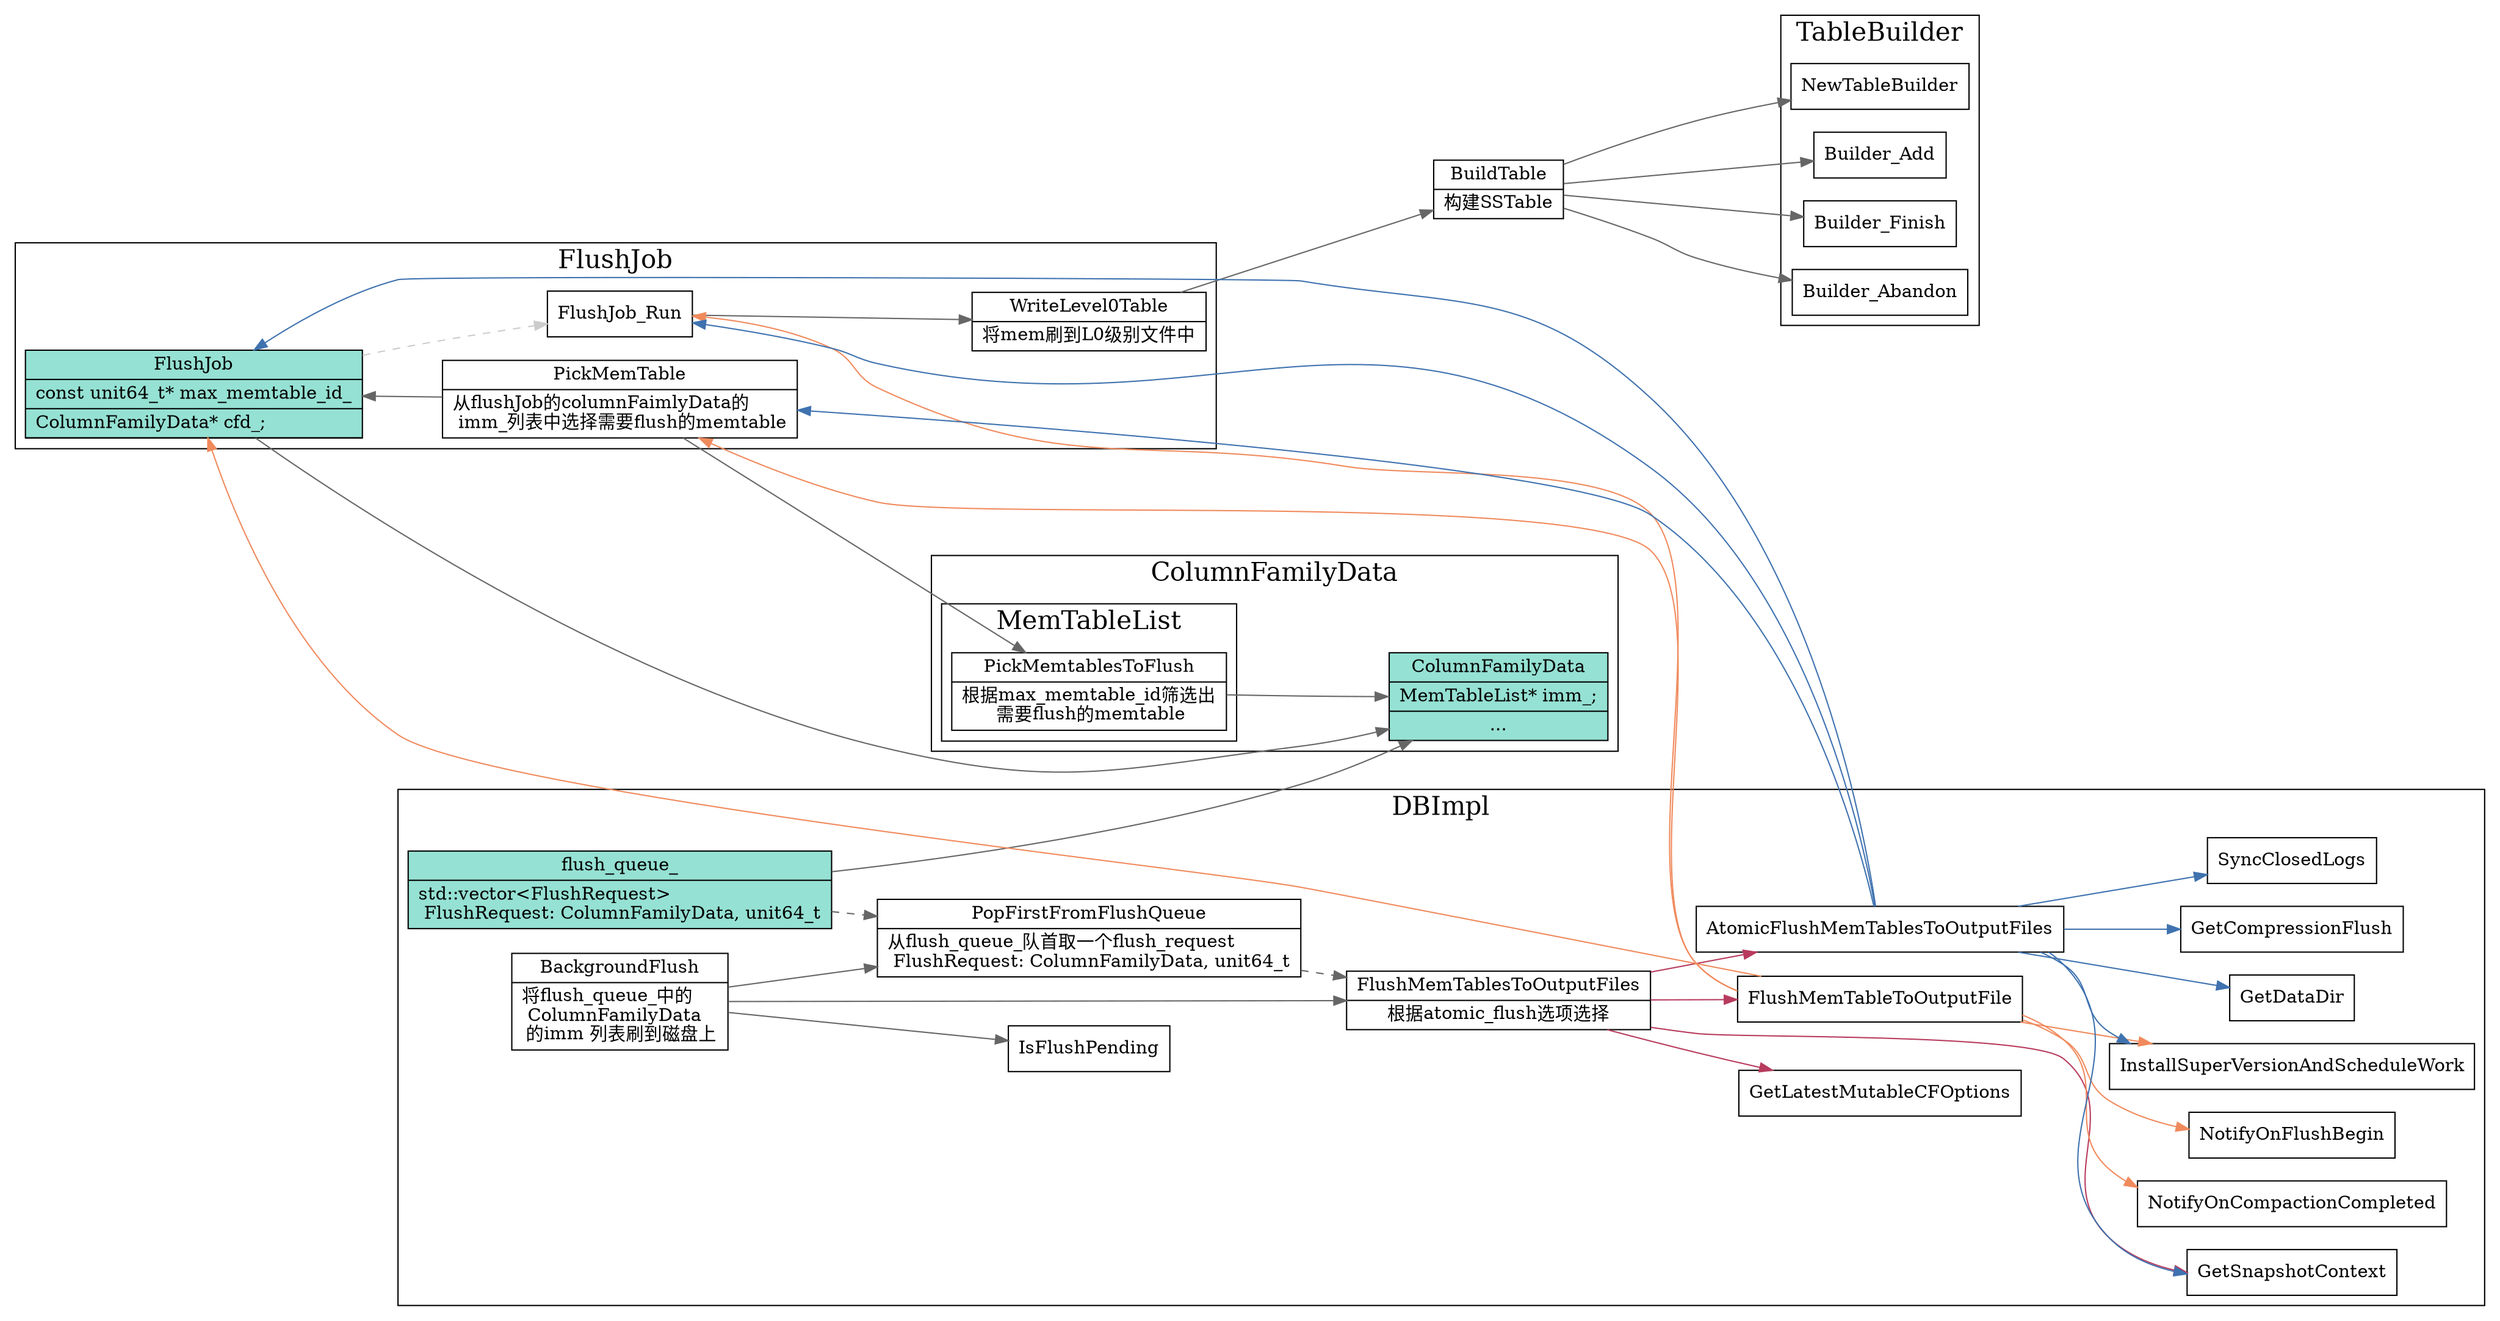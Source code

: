 digraph background_flushtitl {
  node[shape=box];
  edge[color=gray40];
  newrank=true;
  rankdir=LR;

  subgraph cluster_ColumnFamilyData {
    graph[label="ColumnFamilyData";fontsize=20;];

    subgraph cluster_MemTableList {
      graph[label="MemTableList";fontsize=20;];
      PickMemtablesToFlush[
        shape="record"
        label="{{
          PickMemtablesToFlush|
          根据max_memtable_id筛选出\l
          需要flush的memtable
        }}"
      ];
    }
    ColumnFamilyData[shape="record";
      fillcolor="#95e1d3"
      style=filled;
      label="{{
        ColumnFamilyData|
          <MemTableList> MemTableList* imm_;|
          ...
      }}";
    ];
    PickMemtablesToFlush -> ColumnFamilyData:MemTableList;
  }

  subgraph cluster_FlushJob {
    graph[label="FlushJob";fontsize=20;];
    FlushJob[
      shape="record";
      fillcolor="#95e1d3"
      style=filled;
      label="{{
        FlushJob|
        const unit64_t* max_memtable_id_\l|
        ColumnFamilyData* cfd_;\l|
        autovector<MemTable*> mems_;\l
      }}"
    ];
    PickMemTable[
      shape="record"
      label="{{
        PickMemTable|
        从flushJob的columnFaimlyData的\l
        imm_列表中选择需要flush的memtable\l
      }}"
    ];
    PickMemTable -> PickMemtablesToFlush;
    PickMemTable -> FlushJob;
    FlushJob -> ColumnFamilyData;
    FlushJob -> FlushJob_Run[style=dashed;color=gray80];
    FlushJob_Run -> {
      WriteLevel0Table;
    }
    WriteLevel0Table[shape="record";
      label="{{
        WriteLevel0Table|
        将mem刷到L0级别文件中\l
      }}";
    ];
  }

  subgraph cluster_DBImpl {
    graph[label="DBImpl";fontsize=20;];
    flush_queue_[
      shape="record";
      fillcolor="#95e1d3"
      style=filled;
      label="{{
        flush_queue_|
          std::vector\<FlushRequest\> \l
          FlushRequest: ColumnFamilyData, unit64_t\l
      }}";
    ];
    BackgroundFlush[shape="record";
      label="{{
        BackgroundFlush|
        将flush_queue_中的\l 
        ColumnFamilyData\l
        的imm 列表刷到磁盘上\l
      }}";
    ];
    flush_queue_ -> ColumnFamilyData;
    flush_queue_ -> PopFirstFromFlushQueue[style=dashed;color=gray40];
    FlushMemTablesToOutputFiles
    FlushMemTableToOutputFile;
    AtomicFlushMemTablesToOutputFiles;
    BackgroundFlush -> {
      PopFirstFromFlushQueue;
      FlushMemTablesToOutputFiles;
      IsFlushPending;
    }
    PopFirstFromFlushQueue[shape="record";
      label="{{
        PopFirstFromFlushQueue|
        从flush_queue_队首取一个flush_request\l
        FlushRequest: ColumnFamilyData, unit64_t\l
      }}";
    ];
    FlushMemTablesToOutputFiles[shape="record";
      label="{{
        FlushMemTablesToOutputFiles|
        根据atomic_flush选项选择
      }}";
    ];

    FlushMemTablesToOutputFiles -> {
      AtomicFlushMemTablesToOutputFiles
      GetSnapshotContext;
      GetLatestMutableCFOptions;
      FlushMemTableToOutputFile;
    }[color="#b83b5e"]

    AtomicFlushMemTablesToOutputFiles -> {
      InstallSuperVersionAndScheduleWork;
      GetDataDir;
      GetSnapshotContext;
      FlushJob;
      PickMemTable;
      GetCompressionFlush;
      SyncClosedLogs;
      FlushJob_Run
    }[color="#3f72af"]

    FlushMemTableToOutputFile -> {
      FlushJob;
      NotifyOnFlushBegin;
      PickMemTable;
      FlushJob_Run;
      InstallSuperVersionAndScheduleWork;
      NotifyOnCompactionCompleted;
    }[color="#f08a5d"]
  }

  WriteLevel0Table -> {
    BuildTable;
  }

  BuildTable[shape="record";
    label="{{
      BuildTable|
      构建SSTable\l
    }}";
  ];
  BuildTable -> {
    NewTableBuilder;
    Builder_Add;
    Builder_Finish;
    Builder_Abandon;
  }
  subgraph cluster_TableBuilder {
    graph[label="TableBuilder";fontsize=20;];
    NewTableBuilder;
    Builder_Add;
    Builder_Finish;
    Builder_Abandon;
  }

  //rank
  {rank=same;flush_queue_;PickMemTable;FlushJob_Run}

  // dataflow depend
  {
    edge[style=dashed;color=gray40];
    PopFirstFromFlushQueue -> FlushMemTablesToOutputFiles;
  }
}
